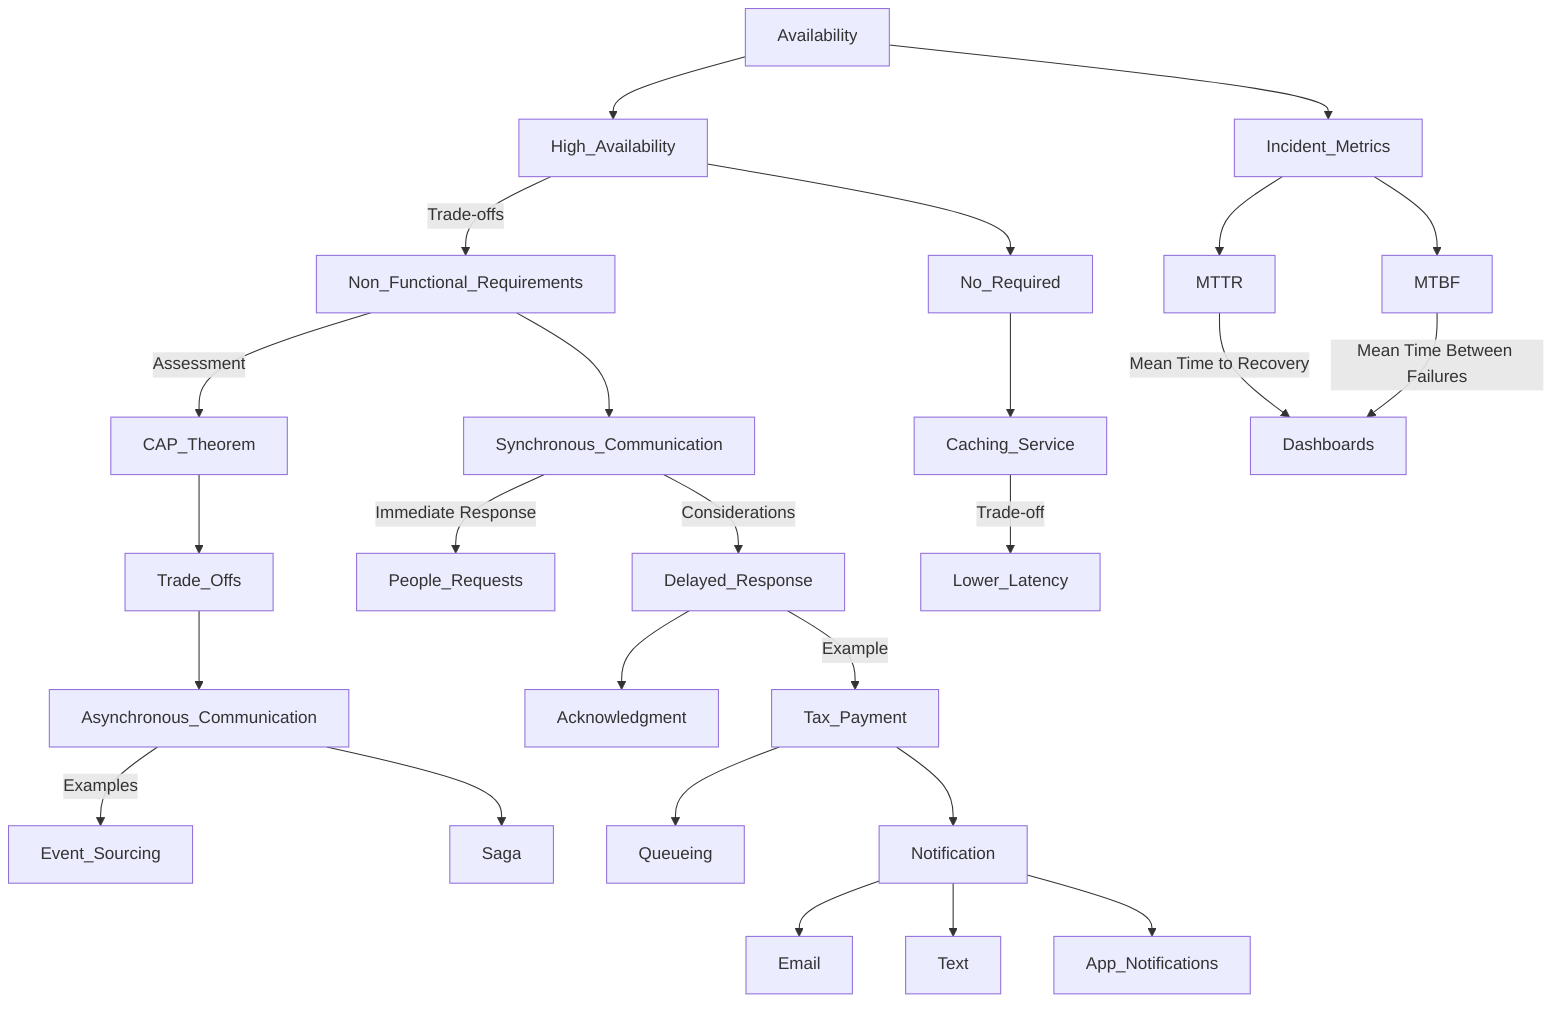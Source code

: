 graph TD;
    Availability --> High_Availability;
    High_Availability -->|Trade-offs| Non_Functional_Requirements;
    Non_Functional_Requirements -->|Assessment| CAP_Theorem;
    CAP_Theorem --> Trade_Offs;
    Trade_Offs --> Asynchronous_Communication;
    Asynchronous_Communication -->|Examples| Event_Sourcing;
    Asynchronous_Communication --> Saga;
    Non_Functional_Requirements --> Synchronous_Communication;
    Synchronous_Communication -->|Immediate Response| People_Requests;
    Synchronous_Communication -->|Considerations| Delayed_Response;
    Delayed_Response --> Acknowledgment;
    Delayed_Response -->|Example| Tax_Payment;
    Tax_Payment --> Queueing;
    Tax_Payment --> Notification;
    Notification --> Email;
    Notification --> Text;
    Notification --> App_Notifications;
    High_Availability --> No_Required;
    No_Required --> Caching_Service;
    Caching_Service -->|Trade-off| Lower_Latency;
    Availability --> Incident_Metrics;
    Incident_Metrics --> MTTR;
    Incident_Metrics --> MTBF;
    MTTR --> |Mean Time to Recovery| Dashboards;
    MTBF --> |Mean Time Between Failures| Dashboards;
